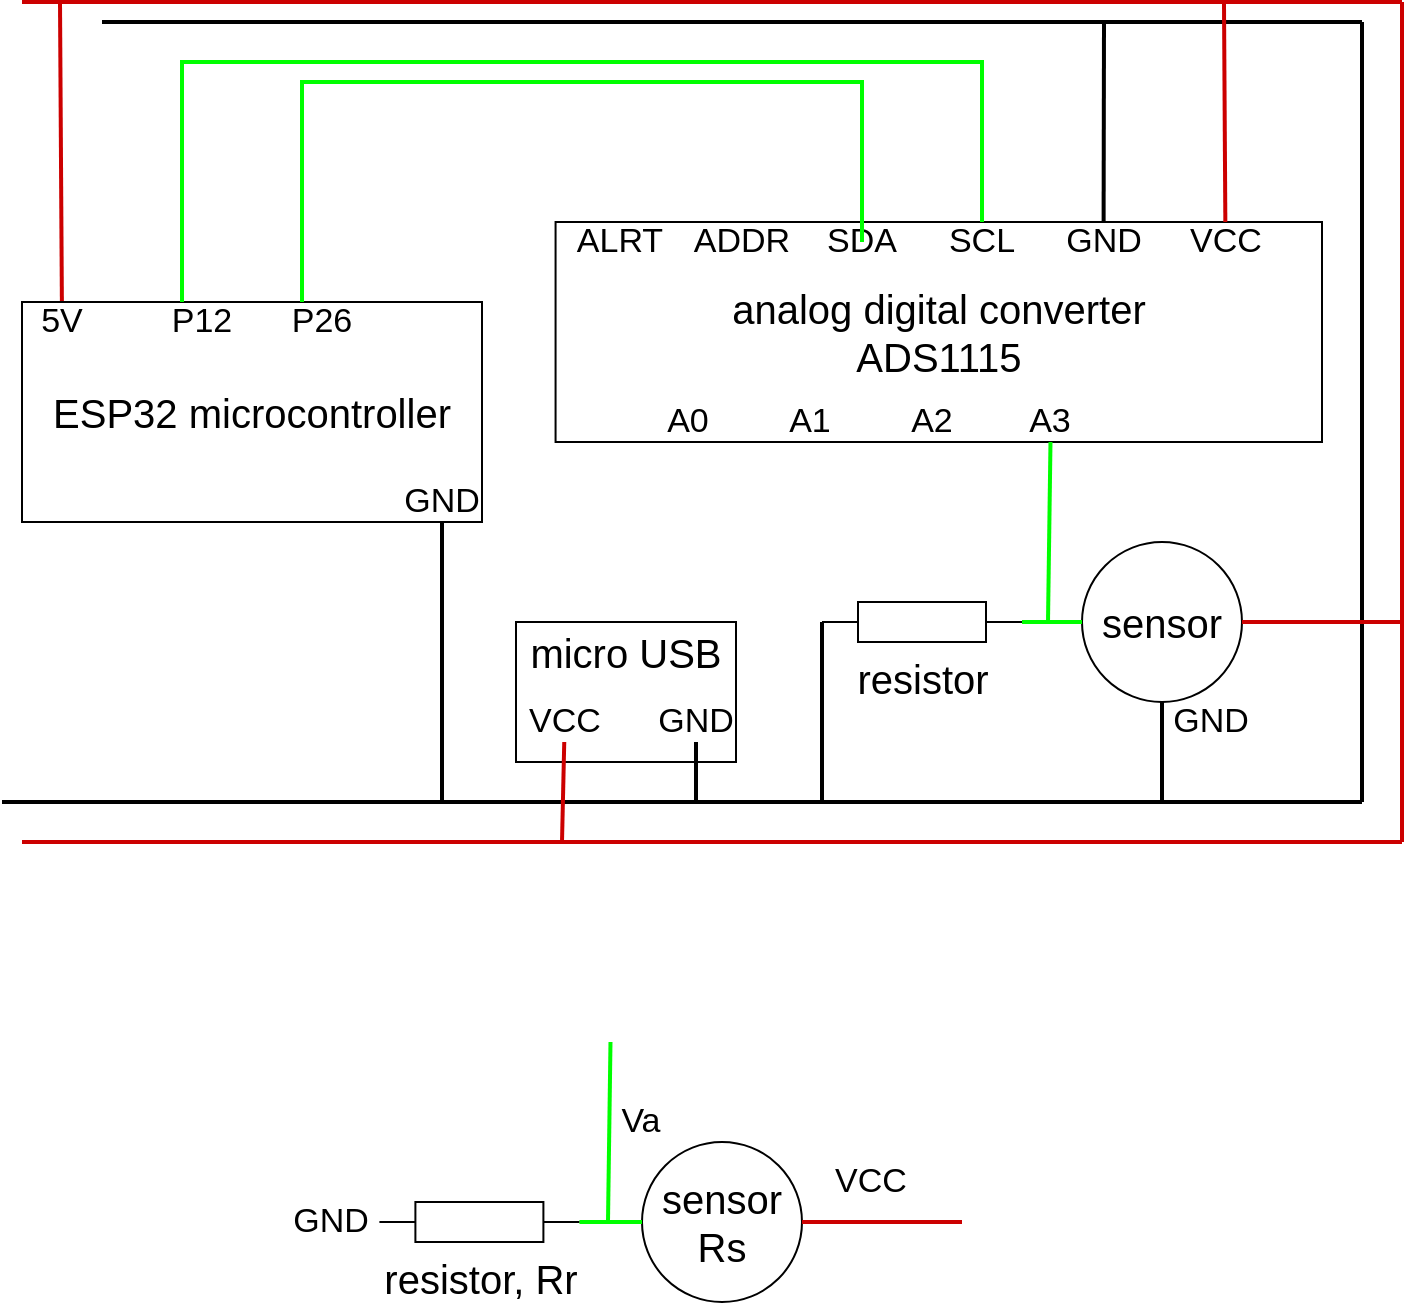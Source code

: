 <mxfile version="13.6.2" type="github" pages="2">
  <diagram id="VnWDtKDqHyjojQg7kHiL" name="Page-1">
    <mxGraphModel dx="946" dy="511" grid="1" gridSize="10" guides="1" tooltips="1" connect="1" arrows="1" fold="1" page="1" pageScale="1" pageWidth="827" pageHeight="1169" math="0" shadow="0">
      <root>
        <mxCell id="0" />
        <mxCell id="1" parent="0" />
        <mxCell id="Ia37YpMQB4MbFM7ubhuv-7" value="" style="endArrow=none;html=1;strokeWidth=2;strokeColor=#CC0000;" parent="1" edge="1">
          <mxGeometry width="50" height="50" relative="1" as="geometry">
            <mxPoint x="80" y="80" as="sourcePoint" />
            <mxPoint x="770" y="80" as="targetPoint" />
          </mxGeometry>
        </mxCell>
        <mxCell id="Ia37YpMQB4MbFM7ubhuv-8" value="" style="endArrow=none;html=1;strokeWidth=2;strokeColor=#CC0000;" parent="1" edge="1">
          <mxGeometry width="50" height="50" relative="1" as="geometry">
            <mxPoint x="770" y="500" as="sourcePoint" />
            <mxPoint x="770" y="80" as="targetPoint" />
          </mxGeometry>
        </mxCell>
        <mxCell id="Ia37YpMQB4MbFM7ubhuv-9" value="" style="endArrow=none;html=1;strokeWidth=2;strokeColor=#CC0000;" parent="1" edge="1">
          <mxGeometry width="50" height="50" relative="1" as="geometry">
            <mxPoint x="80" y="500" as="sourcePoint" />
            <mxPoint x="770" y="500" as="targetPoint" />
          </mxGeometry>
        </mxCell>
        <mxCell id="Ia37YpMQB4MbFM7ubhuv-10" value="" style="endArrow=none;html=1;strokeWidth=2;strokeColor=#CC0000;" parent="1" source="Ia37YpMQB4MbFM7ubhuv-2" edge="1">
          <mxGeometry width="50" height="50" relative="1" as="geometry">
            <mxPoint x="780" y="510" as="sourcePoint" />
            <mxPoint x="99" y="80" as="targetPoint" />
          </mxGeometry>
        </mxCell>
        <mxCell id="Ia37YpMQB4MbFM7ubhuv-11" value="" style="endArrow=none;html=1;strokeWidth=2;" parent="1" edge="1">
          <mxGeometry width="50" height="50" relative="1" as="geometry">
            <mxPoint x="120" y="90" as="sourcePoint" />
            <mxPoint x="750" y="90" as="targetPoint" />
          </mxGeometry>
        </mxCell>
        <mxCell id="Ia37YpMQB4MbFM7ubhuv-12" value="" style="endArrow=none;html=1;strokeWidth=2;" parent="1" edge="1">
          <mxGeometry width="50" height="50" relative="1" as="geometry">
            <mxPoint x="750" y="480" as="sourcePoint" />
            <mxPoint x="750" y="90" as="targetPoint" />
          </mxGeometry>
        </mxCell>
        <mxCell id="Ia37YpMQB4MbFM7ubhuv-13" value="" style="endArrow=none;html=1;strokeWidth=2;" parent="1" edge="1">
          <mxGeometry width="50" height="50" relative="1" as="geometry">
            <mxPoint x="750" y="480" as="sourcePoint" />
            <mxPoint x="70" y="480" as="targetPoint" />
          </mxGeometry>
        </mxCell>
        <mxCell id="Ia37YpMQB4MbFM7ubhuv-14" value="" style="group" parent="1" vertex="1" connectable="0">
          <mxGeometry x="80" y="230" width="230" height="110" as="geometry" />
        </mxCell>
        <mxCell id="Ia37YpMQB4MbFM7ubhuv-1" value="&lt;font style=&quot;font-size: 20px&quot;&gt;ESP32 microcontroller&lt;br&gt;&lt;/font&gt;" style="rounded=0;whiteSpace=wrap;html=1;" parent="Ia37YpMQB4MbFM7ubhuv-14" vertex="1">
          <mxGeometry width="230" height="110" as="geometry" />
        </mxCell>
        <mxCell id="Ia37YpMQB4MbFM7ubhuv-2" value="5V" style="text;html=1;strokeColor=none;fillColor=none;align=center;verticalAlign=middle;whiteSpace=wrap;rounded=0;fontSize=17;" parent="Ia37YpMQB4MbFM7ubhuv-14" vertex="1">
          <mxGeometry width="40" height="20" as="geometry" />
        </mxCell>
        <mxCell id="Ia37YpMQB4MbFM7ubhuv-3" value="GND" style="text;html=1;strokeColor=none;fillColor=none;align=center;verticalAlign=middle;whiteSpace=wrap;rounded=0;fontSize=17;" parent="Ia37YpMQB4MbFM7ubhuv-14" vertex="1">
          <mxGeometry x="190" y="90" width="40" height="20" as="geometry" />
        </mxCell>
        <mxCell id="Ia37YpMQB4MbFM7ubhuv-4" value="P12" style="text;html=1;strokeColor=none;fillColor=none;align=center;verticalAlign=middle;whiteSpace=wrap;rounded=0;fontSize=17;" parent="Ia37YpMQB4MbFM7ubhuv-14" vertex="1">
          <mxGeometry x="70" width="40" height="20" as="geometry" />
        </mxCell>
        <mxCell id="Ia37YpMQB4MbFM7ubhuv-5" value="P26" style="text;html=1;strokeColor=none;fillColor=none;align=center;verticalAlign=middle;whiteSpace=wrap;rounded=0;fontSize=17;" parent="Ia37YpMQB4MbFM7ubhuv-14" vertex="1">
          <mxGeometry x="130" width="40" height="20" as="geometry" />
        </mxCell>
        <mxCell id="Ia37YpMQB4MbFM7ubhuv-15" value="" style="endArrow=none;html=1;strokeWidth=2;" parent="1" target="Ia37YpMQB4MbFM7ubhuv-3" edge="1">
          <mxGeometry width="50" height="50" relative="1" as="geometry">
            <mxPoint x="290" y="480" as="sourcePoint" />
            <mxPoint x="760" y="100" as="targetPoint" />
          </mxGeometry>
        </mxCell>
        <mxCell id="Ia37YpMQB4MbFM7ubhuv-16" value="" style="group" parent="1" vertex="1" connectable="0">
          <mxGeometry x="360" y="190" width="370" height="110" as="geometry" />
        </mxCell>
        <mxCell id="Ia37YpMQB4MbFM7ubhuv-17" value="&lt;font style=&quot;font-size: 20px&quot;&gt;analog digital converter&lt;br&gt;ADS1115&lt;/font&gt;" style="rounded=0;whiteSpace=wrap;html=1;" parent="Ia37YpMQB4MbFM7ubhuv-16" vertex="1">
          <mxGeometry x="-13.214" width="383.214" height="110" as="geometry" />
        </mxCell>
        <mxCell id="Ia37YpMQB4MbFM7ubhuv-18" value="ADDR" style="text;html=1;strokeColor=none;fillColor=none;align=center;verticalAlign=middle;whiteSpace=wrap;rounded=0;fontSize=17;" parent="Ia37YpMQB4MbFM7ubhuv-16" vertex="1">
          <mxGeometry x="47.571" width="64.348" height="20" as="geometry" />
        </mxCell>
        <mxCell id="Ia37YpMQB4MbFM7ubhuv-19" value="GND" style="text;html=1;strokeColor=none;fillColor=none;align=center;verticalAlign=middle;whiteSpace=wrap;rounded=0;fontSize=17;" parent="Ia37YpMQB4MbFM7ubhuv-16" vertex="1">
          <mxGeometry x="228.607" width="64.348" height="20" as="geometry" />
        </mxCell>
        <mxCell id="Ia37YpMQB4MbFM7ubhuv-20" value="SCL" style="text;html=1;strokeColor=none;fillColor=none;align=center;verticalAlign=middle;whiteSpace=wrap;rounded=0;fontSize=17;" parent="Ia37YpMQB4MbFM7ubhuv-16" vertex="1">
          <mxGeometry x="167.821" width="64.348" height="20" as="geometry" />
        </mxCell>
        <mxCell id="Ia37YpMQB4MbFM7ubhuv-21" value="&lt;div style=&quot;font-size: 17px;&quot;&gt;VCC&lt;/div&gt;" style="text;html=1;strokeColor=none;fillColor=none;align=center;verticalAlign=middle;whiteSpace=wrap;rounded=0;fontSize=17;" parent="Ia37YpMQB4MbFM7ubhuv-16" vertex="1">
          <mxGeometry x="289.565" width="64.348" height="20" as="geometry" />
        </mxCell>
        <mxCell id="Ia37YpMQB4MbFM7ubhuv-22" value="SDA" style="text;html=1;strokeColor=none;fillColor=none;align=center;verticalAlign=middle;whiteSpace=wrap;rounded=0;fontSize=17;" parent="Ia37YpMQB4MbFM7ubhuv-16" vertex="1">
          <mxGeometry x="108.357" width="64.348" height="20" as="geometry" />
        </mxCell>
        <mxCell id="Ia37YpMQB4MbFM7ubhuv-23" value="ALRT" style="text;html=1;strokeColor=none;fillColor=none;align=center;verticalAlign=middle;whiteSpace=wrap;rounded=0;fontSize=17;" parent="Ia37YpMQB4MbFM7ubhuv-16" vertex="1">
          <mxGeometry x="-13.214" width="64.354" height="20" as="geometry" />
        </mxCell>
        <mxCell id="Ia37YpMQB4MbFM7ubhuv-24" value="A1" style="text;html=1;strokeColor=none;fillColor=none;align=center;verticalAlign=middle;whiteSpace=wrap;rounded=0;fontSize=17;" parent="Ia37YpMQB4MbFM7ubhuv-16" vertex="1">
          <mxGeometry x="81.961" y="90" width="64.348" height="20" as="geometry" />
        </mxCell>
        <mxCell id="Ia37YpMQB4MbFM7ubhuv-25" value="A3" style="text;html=1;strokeColor=none;fillColor=none;align=center;verticalAlign=middle;whiteSpace=wrap;rounded=0;fontSize=17;" parent="Ia37YpMQB4MbFM7ubhuv-16" vertex="1">
          <mxGeometry x="202.211" y="90" width="64.348" height="20" as="geometry" />
        </mxCell>
        <mxCell id="Ia37YpMQB4MbFM7ubhuv-26" value="A2" style="text;html=1;strokeColor=none;fillColor=none;align=center;verticalAlign=middle;whiteSpace=wrap;rounded=0;fontSize=17;" parent="Ia37YpMQB4MbFM7ubhuv-16" vertex="1">
          <mxGeometry x="142.747" y="90" width="64.348" height="20" as="geometry" />
        </mxCell>
        <mxCell id="Ia37YpMQB4MbFM7ubhuv-27" value="A0" style="text;html=1;strokeColor=none;fillColor=none;align=center;verticalAlign=middle;whiteSpace=wrap;rounded=0;fontSize=17;" parent="Ia37YpMQB4MbFM7ubhuv-16" vertex="1">
          <mxGeometry x="21.175" y="90" width="64.354" height="20" as="geometry" />
        </mxCell>
        <mxCell id="Ia37YpMQB4MbFM7ubhuv-28" value="" style="endArrow=none;html=1;strokeWidth=2;strokeColor=#CC0000;" parent="1" source="Ia37YpMQB4MbFM7ubhuv-21" edge="1">
          <mxGeometry width="50" height="50" relative="1" as="geometry">
            <mxPoint x="780" y="510" as="sourcePoint" />
            <mxPoint x="681" y="81" as="targetPoint" />
          </mxGeometry>
        </mxCell>
        <mxCell id="Ia37YpMQB4MbFM7ubhuv-29" value="" style="endArrow=none;html=1;strokeWidth=2;" parent="1" source="Ia37YpMQB4MbFM7ubhuv-19" edge="1">
          <mxGeometry width="50" height="50" relative="1" as="geometry">
            <mxPoint x="613.188" y="200" as="sourcePoint" />
            <mxPoint x="621" y="90" as="targetPoint" />
          </mxGeometry>
        </mxCell>
        <mxCell id="Ia37YpMQB4MbFM7ubhuv-30" value="" style="group" parent="1" vertex="1" connectable="0">
          <mxGeometry x="207" y="350" width="235" height="110" as="geometry" />
        </mxCell>
        <mxCell id="Ia37YpMQB4MbFM7ubhuv-40" value="" style="group" parent="Ia37YpMQB4MbFM7ubhuv-30" vertex="1" connectable="0">
          <mxGeometry x="115" y="40" width="120" height="70" as="geometry" />
        </mxCell>
        <mxCell id="Ia37YpMQB4MbFM7ubhuv-31" value="" style="rounded=0;whiteSpace=wrap;html=1;" parent="Ia37YpMQB4MbFM7ubhuv-40" vertex="1">
          <mxGeometry x="5" width="110" height="70" as="geometry" />
        </mxCell>
        <mxCell id="Ia37YpMQB4MbFM7ubhuv-33" value="GND" style="text;html=1;strokeColor=none;fillColor=none;align=center;verticalAlign=middle;whiteSpace=wrap;rounded=0;fontSize=17;" parent="Ia37YpMQB4MbFM7ubhuv-40" vertex="1">
          <mxGeometry x="75" y="40" width="40" height="20" as="geometry" />
        </mxCell>
        <mxCell id="Ia37YpMQB4MbFM7ubhuv-36" value="&lt;div style=&quot;font-size: 17px;&quot;&gt;VCC&lt;/div&gt;" style="text;html=1;strokeColor=none;fillColor=none;align=center;verticalAlign=middle;whiteSpace=wrap;rounded=0;fontSize=17;" parent="Ia37YpMQB4MbFM7ubhuv-40" vertex="1">
          <mxGeometry x="5.0" y="40" width="48.696" height="20" as="geometry" />
        </mxCell>
        <mxCell id="Ia37YpMQB4MbFM7ubhuv-37" value="micro USB" style="text;html=1;strokeColor=none;fillColor=none;align=center;verticalAlign=middle;whiteSpace=wrap;rounded=0;fontSize=20;" parent="Ia37YpMQB4MbFM7ubhuv-40" vertex="1">
          <mxGeometry y="5" width="120" height="20" as="geometry" />
        </mxCell>
        <mxCell id="Ia37YpMQB4MbFM7ubhuv-41" value="" style="endArrow=none;html=1;strokeWidth=2;" parent="1" target="Ia37YpMQB4MbFM7ubhuv-33" edge="1">
          <mxGeometry width="50" height="50" relative="1" as="geometry">
            <mxPoint x="417" y="480" as="sourcePoint" />
            <mxPoint x="300" y="350" as="targetPoint" />
          </mxGeometry>
        </mxCell>
        <mxCell id="Ia37YpMQB4MbFM7ubhuv-42" value="" style="endArrow=none;html=1;strokeWidth=2;strokeColor=#CC0000;" parent="1" target="Ia37YpMQB4MbFM7ubhuv-36" edge="1">
          <mxGeometry width="50" height="50" relative="1" as="geometry">
            <mxPoint x="350" y="500" as="sourcePoint" />
            <mxPoint x="109" y="90" as="targetPoint" />
          </mxGeometry>
        </mxCell>
        <mxCell id="Ia37YpMQB4MbFM7ubhuv-44" style="edgeStyle=orthogonalEdgeStyle;rounded=0;orthogonalLoop=1;jettySize=auto;html=1;strokeColor=#00FF00;strokeWidth=2;fontSize=20;startArrow=none;startFill=0;endArrow=none;endFill=0;" parent="1" source="Ia37YpMQB4MbFM7ubhuv-4" edge="1">
          <mxGeometry relative="1" as="geometry">
            <mxPoint x="560" y="190" as="targetPoint" />
            <mxPoint x="204" y="226" as="sourcePoint" />
            <Array as="points">
              <mxPoint x="160" y="110" />
              <mxPoint x="560" y="110" />
            </Array>
          </mxGeometry>
        </mxCell>
        <mxCell id="Ia37YpMQB4MbFM7ubhuv-46" style="edgeStyle=orthogonalEdgeStyle;rounded=0;orthogonalLoop=1;jettySize=auto;html=1;strokeColor=#00FF00;strokeWidth=2;fontSize=20;startArrow=none;startFill=0;endArrow=none;endFill=0;" parent="1" source="Ia37YpMQB4MbFM7ubhuv-5" edge="1">
          <mxGeometry relative="1" as="geometry">
            <mxPoint x="500" y="200" as="targetPoint" />
            <mxPoint x="170" y="240" as="sourcePoint" />
            <Array as="points">
              <mxPoint x="220" y="120" />
              <mxPoint x="500" y="120" />
              <mxPoint x="500" y="200" />
            </Array>
          </mxGeometry>
        </mxCell>
        <mxCell id="Ia37YpMQB4MbFM7ubhuv-47" value="sensor" style="ellipse;whiteSpace=wrap;html=1;aspect=fixed;fontSize=20;" parent="1" vertex="1">
          <mxGeometry x="610" y="350" width="80" height="80" as="geometry" />
        </mxCell>
        <mxCell id="Ia37YpMQB4MbFM7ubhuv-48" value="resistor" style="pointerEvents=1;verticalLabelPosition=bottom;shadow=0;dashed=0;align=center;html=1;verticalAlign=top;shape=mxgraph.electrical.resistors.resistor_1;fontSize=20;" parent="1" vertex="1">
          <mxGeometry x="480" y="380" width="100" height="20" as="geometry" />
        </mxCell>
        <mxCell id="Ia37YpMQB4MbFM7ubhuv-50" value="" style="endArrow=none;html=1;strokeWidth=2;exitX=1;exitY=0.5;exitDx=0;exitDy=0;exitPerimeter=0;strokeColor=#00FF00;" parent="1" source="Ia37YpMQB4MbFM7ubhuv-48" target="Ia37YpMQB4MbFM7ubhuv-47" edge="1">
          <mxGeometry width="50" height="50" relative="1" as="geometry">
            <mxPoint x="567.771" y="200" as="sourcePoint" />
            <mxPoint x="572" y="100" as="targetPoint" />
          </mxGeometry>
        </mxCell>
        <mxCell id="Ia37YpMQB4MbFM7ubhuv-51" value="" style="endArrow=none;html=1;strokeWidth=2;strokeColor=#00FF00;" parent="1" source="Ia37YpMQB4MbFM7ubhuv-25" edge="1">
          <mxGeometry width="50" height="50" relative="1" as="geometry">
            <mxPoint x="590" y="400" as="sourcePoint" />
            <mxPoint x="593" y="390" as="targetPoint" />
          </mxGeometry>
        </mxCell>
        <mxCell id="Ia37YpMQB4MbFM7ubhuv-52" value="" style="endArrow=none;html=1;strokeWidth=2;entryX=0;entryY=0.5;entryDx=0;entryDy=0;entryPerimeter=0;" parent="1" target="Ia37YpMQB4MbFM7ubhuv-48" edge="1">
          <mxGeometry width="50" height="50" relative="1" as="geometry">
            <mxPoint x="480" y="480" as="sourcePoint" />
            <mxPoint x="427" y="460.0" as="targetPoint" />
          </mxGeometry>
        </mxCell>
        <mxCell id="Ia37YpMQB4MbFM7ubhuv-53" value="" style="endArrow=none;html=1;strokeWidth=2;" parent="1" target="Ia37YpMQB4MbFM7ubhuv-47" edge="1">
          <mxGeometry width="50" height="50" relative="1" as="geometry">
            <mxPoint x="650" y="480" as="sourcePoint" />
            <mxPoint x="490" y="400" as="targetPoint" />
          </mxGeometry>
        </mxCell>
        <mxCell id="Ia37YpMQB4MbFM7ubhuv-54" value="" style="endArrow=none;html=1;strokeWidth=2;entryX=1;entryY=0.5;entryDx=0;entryDy=0;strokeColor=#CC0000;" parent="1" target="Ia37YpMQB4MbFM7ubhuv-47" edge="1">
          <mxGeometry width="50" height="50" relative="1" as="geometry">
            <mxPoint x="770" y="390" as="sourcePoint" />
            <mxPoint x="660" y="440.0" as="targetPoint" />
          </mxGeometry>
        </mxCell>
        <mxCell id="uRumpBzvmG0z-LzUVju_-6" value="&lt;div style=&quot;font-size: 17px;&quot;&gt;VCC&lt;/div&gt;" style="text;html=1;strokeColor=none;fillColor=none;align=center;verticalAlign=middle;whiteSpace=wrap;rounded=0;fontSize=17;" vertex="1" parent="1">
          <mxGeometry x="480.0" y="660" width="48.696" height="20" as="geometry" />
        </mxCell>
        <mxCell id="uRumpBzvmG0z-LzUVju_-7" value="GND" style="text;html=1;strokeColor=none;fillColor=none;align=center;verticalAlign=middle;whiteSpace=wrap;rounded=0;fontSize=17;" vertex="1" parent="1">
          <mxGeometry x="650.0" y="430" width="48.696" height="20" as="geometry" />
        </mxCell>
        <mxCell id="uRumpBzvmG0z-LzUVju_-8" value="sensor&lt;br&gt;Rs" style="ellipse;whiteSpace=wrap;html=1;aspect=fixed;fontSize=20;" vertex="1" parent="1">
          <mxGeometry x="390" y="650" width="80" height="80" as="geometry" />
        </mxCell>
        <mxCell id="uRumpBzvmG0z-LzUVju_-16" style="edgeStyle=orthogonalEdgeStyle;rounded=0;orthogonalLoop=1;jettySize=auto;html=1;exitX=1;exitY=0.5;exitDx=0;exitDy=0;exitPerimeter=0;entryX=0;entryY=0.5;entryDx=0;entryDy=0;startArrow=none;startFill=0;endArrow=none;endFill=0;strokeWidth=2;fontSize=17;strokeColor=#00FF00;" edge="1" parent="1" source="uRumpBzvmG0z-LzUVju_-9" target="uRumpBzvmG0z-LzUVju_-8">
          <mxGeometry relative="1" as="geometry" />
        </mxCell>
        <mxCell id="uRumpBzvmG0z-LzUVju_-9" value="resistor, Rr" style="pointerEvents=1;verticalLabelPosition=bottom;shadow=0;dashed=0;align=center;html=1;verticalAlign=top;shape=mxgraph.electrical.resistors.resistor_1;fontSize=20;" vertex="1" parent="1">
          <mxGeometry x="258.7" y="680" width="100" height="20" as="geometry" />
        </mxCell>
        <mxCell id="uRumpBzvmG0z-LzUVju_-10" value="" style="endArrow=none;html=1;strokeWidth=2;strokeColor=#00FF00;" edge="1" parent="1">
          <mxGeometry width="50" height="50" relative="1" as="geometry">
            <mxPoint x="374.246" y="600" as="sourcePoint" />
            <mxPoint x="373" y="690" as="targetPoint" />
          </mxGeometry>
        </mxCell>
        <mxCell id="uRumpBzvmG0z-LzUVju_-13" value="" style="endArrow=none;html=1;strokeWidth=2;entryX=1;entryY=0.5;entryDx=0;entryDy=0;strokeColor=#CC0000;" edge="1" parent="1" target="uRumpBzvmG0z-LzUVju_-8">
          <mxGeometry width="50" height="50" relative="1" as="geometry">
            <mxPoint x="550" y="690" as="sourcePoint" />
            <mxPoint x="440" y="740.0" as="targetPoint" />
          </mxGeometry>
        </mxCell>
        <mxCell id="uRumpBzvmG0z-LzUVju_-14" value="&lt;div style=&quot;font-size: 17px&quot;&gt;Va&lt;/div&gt;" style="text;html=1;strokeColor=none;fillColor=none;align=center;verticalAlign=middle;whiteSpace=wrap;rounded=0;fontSize=17;" vertex="1" parent="1">
          <mxGeometry x="365.0" y="630" width="48.696" height="20" as="geometry" />
        </mxCell>
        <mxCell id="uRumpBzvmG0z-LzUVju_-15" value="GND" style="text;html=1;strokeColor=none;fillColor=none;align=center;verticalAlign=middle;whiteSpace=wrap;rounded=0;fontSize=17;" vertex="1" parent="1">
          <mxGeometry x="210.0" y="680" width="48.696" height="20" as="geometry" />
        </mxCell>
      </root>
    </mxGraphModel>
  </diagram>
  <diagram id="U28I--TAxN0aiiSp-W1f" name="Page-2">
    <mxGraphModel dx="946" dy="511" grid="1" gridSize="10" guides="1" tooltips="1" connect="1" arrows="1" fold="1" page="1" pageScale="1" pageWidth="827" pageHeight="1169" math="0" shadow="0">
      <root>
        <mxCell id="lm4Zu3J-j-6vdsktI07K-0" />
        <mxCell id="lm4Zu3J-j-6vdsktI07K-1" parent="lm4Zu3J-j-6vdsktI07K-0" />
        <mxCell id="lm4Zu3J-j-6vdsktI07K-3" value="&lt;div align=&quot;left&quot;&gt;&amp;nbsp; Sensor board&lt;br&gt;&lt;ul&gt;&lt;li&gt;nsamples = 20&lt;br&gt;&lt;/li&gt;&lt;li&gt;period = 1s&lt;br&gt;&lt;/li&gt;&lt;li&gt;&lt;div&gt;continuous = True&lt;br&gt;&lt;/div&gt;&lt;/li&gt;&lt;/ul&gt;&lt;/div&gt;" style="whiteSpace=wrap;html=1;fontSize=17;align=left;" vertex="1" parent="lm4Zu3J-j-6vdsktI07K-1">
          <mxGeometry x="30" y="83" width="210" height="130" as="geometry" />
        </mxCell>
        <mxCell id="lm4Zu3J-j-6vdsktI07K-5" value="" style="whiteSpace=wrap;html=1;aspect=fixed;fontSize=17;" vertex="1" parent="lm4Zu3J-j-6vdsktI07K-1">
          <mxGeometry x="390" y="50" width="370" height="370" as="geometry" />
        </mxCell>
        <mxCell id="lm4Zu3J-j-6vdsktI07K-6" value="InfluxDB" style="whiteSpace=wrap;html=1;aspect=fixed;fontSize=17;" vertex="1" parent="lm4Zu3J-j-6vdsktI07K-1">
          <mxGeometry x="610" y="80" width="140" height="140" as="geometry" />
        </mxCell>
        <mxCell id="lm4Zu3J-j-6vdsktI07K-7" value="Graphana" style="whiteSpace=wrap;html=1;aspect=fixed;fontSize=17;" vertex="1" parent="lm4Zu3J-j-6vdsktI07K-1">
          <mxGeometry x="610" y="270" width="140" height="140" as="geometry" />
        </mxCell>
        <mxCell id="lm4Zu3J-j-6vdsktI07K-8" value="Board control &lt;br&gt;service" style="whiteSpace=wrap;html=1;aspect=fixed;fontSize=17;" vertex="1" parent="lm4Zu3J-j-6vdsktI07K-1">
          <mxGeometry x="400" y="80" width="140" height="140" as="geometry" />
        </mxCell>
        <mxCell id="lm4Zu3J-j-6vdsktI07K-10" value="" style="endArrow=classic;html=1;strokeWidth=2;fontSize=17;strokeColor=#00FF00;exitX=1;exitY=0.25;exitDx=0;exitDy=0;" edge="1" parent="lm4Zu3J-j-6vdsktI07K-1" source="lm4Zu3J-j-6vdsktI07K-3">
          <mxGeometry width="50" height="50" relative="1" as="geometry">
            <mxPoint x="390" y="100" as="sourcePoint" />
            <mxPoint x="390" y="115" as="targetPoint" />
          </mxGeometry>
        </mxCell>
        <mxCell id="lm4Zu3J-j-6vdsktI07K-11" value="parse_data()" style="text;html=1;strokeColor=none;fillColor=none;align=center;verticalAlign=middle;whiteSpace=wrap;rounded=0;fontSize=17;" vertex="1" parent="lm4Zu3J-j-6vdsktI07K-1">
          <mxGeometry x="300" y="89" width="40" height="20" as="geometry" />
        </mxCell>
        <mxCell id="lm4Zu3J-j-6vdsktI07K-13" value="" style="endArrow=classic;html=1;strokeWidth=2;fontSize=17;exitX=0;exitY=0.351;exitDx=0;exitDy=0;strokeColor=#0000FF;entryX=1;entryY=0.75;entryDx=0;entryDy=0;exitPerimeter=0;" edge="1" parent="lm4Zu3J-j-6vdsktI07K-1" source="lm4Zu3J-j-6vdsktI07K-5" target="lm4Zu3J-j-6vdsktI07K-3">
          <mxGeometry width="50" height="50" relative="1" as="geometry">
            <mxPoint x="210" y="310" as="sourcePoint" />
            <mxPoint x="260" y="260" as="targetPoint" />
          </mxGeometry>
        </mxCell>
        <mxCell id="lm4Zu3J-j-6vdsktI07K-14" value="poll()" style="text;html=1;strokeColor=none;fillColor=none;align=center;verticalAlign=middle;whiteSpace=wrap;rounded=0;fontSize=17;" vertex="1" parent="lm4Zu3J-j-6vdsktI07K-1">
          <mxGeometry x="300" y="150" width="40" height="20" as="geometry" />
        </mxCell>
        <mxCell id="lm4Zu3J-j-6vdsktI07K-17" value="" style="endArrow=classic;html=1;strokeWidth=2;fontSize=17;exitX=1;exitY=0.5;exitDx=0;exitDy=0;" edge="1" parent="lm4Zu3J-j-6vdsktI07K-1" source="lm4Zu3J-j-6vdsktI07K-8" target="lm4Zu3J-j-6vdsktI07K-6">
          <mxGeometry width="50" height="50" relative="1" as="geometry">
            <mxPoint x="240" y="125" as="sourcePoint" />
            <mxPoint x="410" y="125" as="targetPoint" />
          </mxGeometry>
        </mxCell>
        <mxCell id="lm4Zu3J-j-6vdsktI07K-18" value="" style="endArrow=classic;html=1;strokeWidth=2;fontSize=17;exitX=0.5;exitY=0;exitDx=0;exitDy=0;entryX=0.5;entryY=1;entryDx=0;entryDy=0;" edge="1" parent="lm4Zu3J-j-6vdsktI07K-1" source="lm4Zu3J-j-6vdsktI07K-7" target="lm4Zu3J-j-6vdsktI07K-6">
          <mxGeometry width="50" height="50" relative="1" as="geometry">
            <mxPoint x="550" y="160" as="sourcePoint" />
            <mxPoint x="620" y="160" as="targetPoint" />
          </mxGeometry>
        </mxCell>
        <mxCell id="lm4Zu3J-j-6vdsktI07K-19" value="write()" style="text;html=1;strokeColor=none;fillColor=none;align=center;verticalAlign=middle;whiteSpace=wrap;rounded=0;fontSize=17;" vertex="1" parent="lm4Zu3J-j-6vdsktI07K-1">
          <mxGeometry x="553" y="121" width="40" height="20" as="geometry" />
        </mxCell>
        <mxCell id="lm4Zu3J-j-6vdsktI07K-20" value="select()" style="text;html=1;strokeColor=none;fillColor=none;align=center;verticalAlign=middle;whiteSpace=wrap;rounded=0;fontSize=17;" vertex="1" parent="lm4Zu3J-j-6vdsktI07K-1">
          <mxGeometry x="690" y="240" width="40" height="20" as="geometry" />
        </mxCell>
        <mxCell id="lm4Zu3J-j-6vdsktI07K-23" value="" style="endArrow=classic;html=1;strokeWidth=2;fontSize=17;entryX=1;entryY=0.25;entryDx=0;entryDy=0;exitX=0.5;exitY=0.5;exitDx=0;exitDy=0;exitPerimeter=0;" edge="1" parent="lm4Zu3J-j-6vdsktI07K-1" source="lm4Zu3J-j-6vdsktI07K-24" target="lm4Zu3J-j-6vdsktI07K-7">
          <mxGeometry width="50" height="50" relative="1" as="geometry">
            <mxPoint x="400" y="189.87" as="sourcePoint" />
            <mxPoint x="250" y="190.5" as="targetPoint" />
          </mxGeometry>
        </mxCell>
        <mxCell id="lm4Zu3J-j-6vdsktI07K-24" value="User" style="shape=umlActor;verticalLabelPosition=bottom;verticalAlign=top;html=1;outlineConnect=0;fontSize=17;" vertex="1" parent="lm4Zu3J-j-6vdsktI07K-1">
          <mxGeometry x="870" y="213" width="90" height="180" as="geometry" />
        </mxCell>
        <mxCell id="lm4Zu3J-j-6vdsktI07K-25" value="visualize" style="text;html=1;strokeColor=none;fillColor=none;align=center;verticalAlign=middle;whiteSpace=wrap;rounded=0;fontSize=17;" vertex="1" parent="lm4Zu3J-j-6vdsktI07K-1">
          <mxGeometry x="810" y="270" width="40" height="20" as="geometry" />
        </mxCell>
      </root>
    </mxGraphModel>
  </diagram>
</mxfile>
